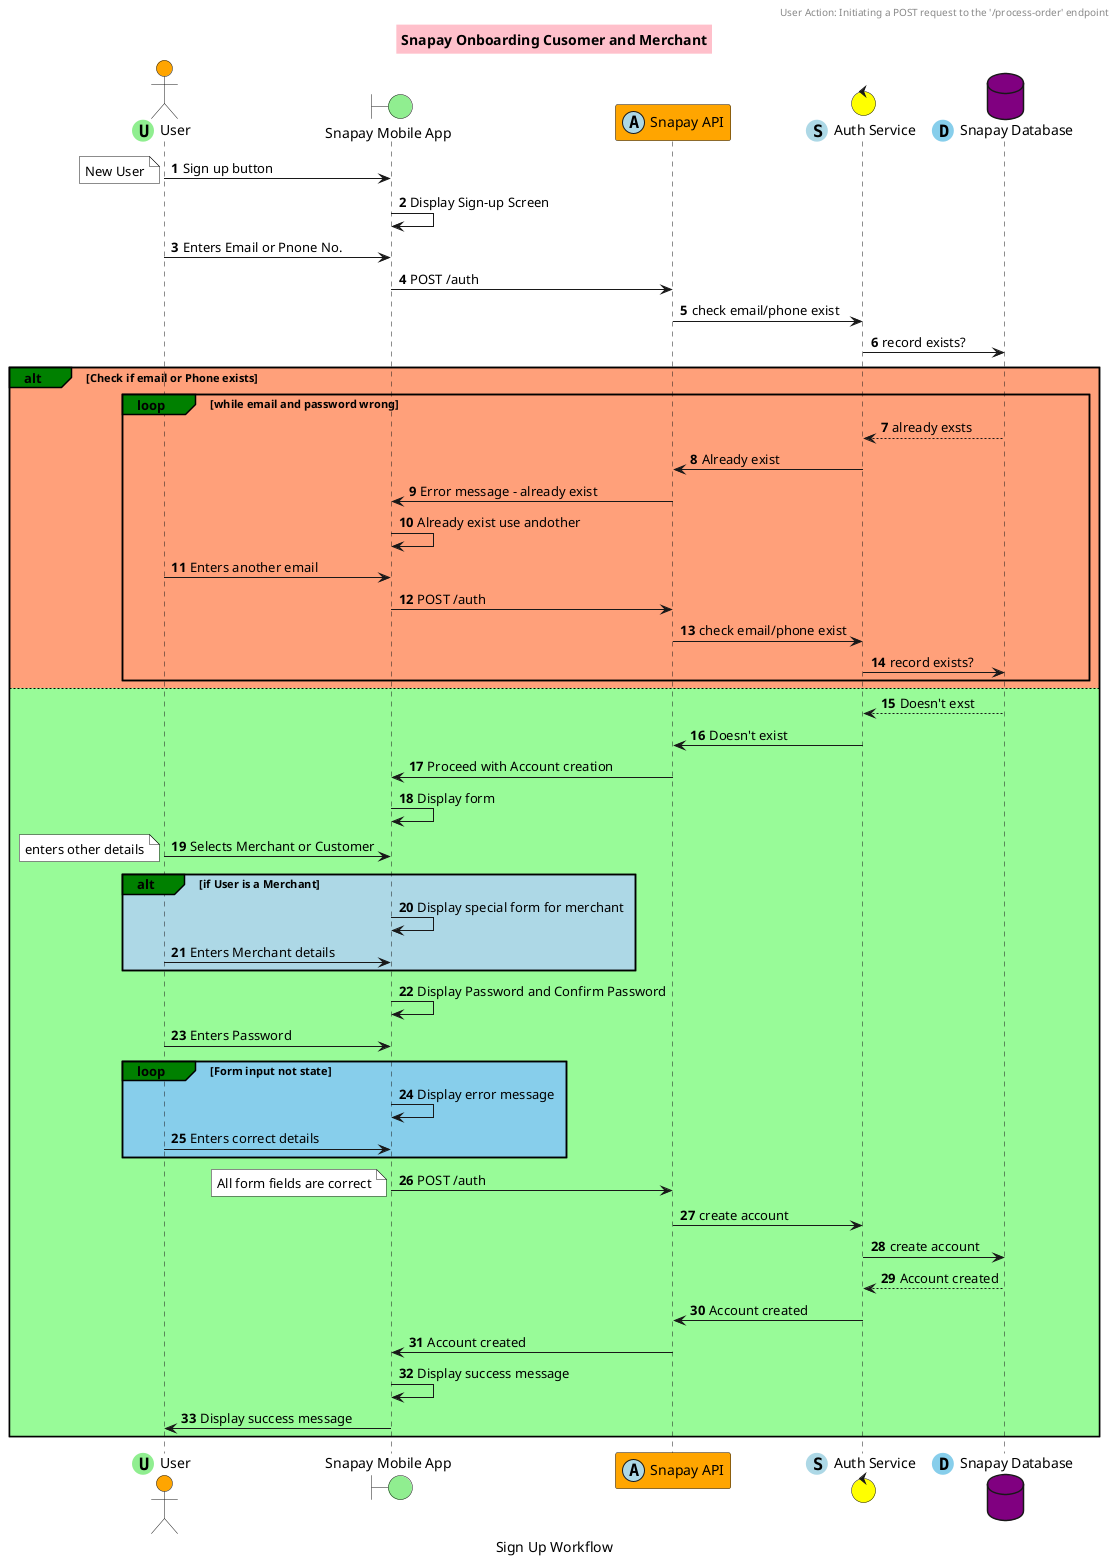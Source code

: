 @startuml

autonumber

title Snapay Onboarding Cusomer and Merchant

header
    User Action: Initiating a POST request to the '/process-order' endpoint
endheader

caption Sign Up Workflow


skinparam NoteBackgroundColor #White
skinparam TitleBackgroundColor #Pink
skinparam ParticipantBackgroundColor #Orange
skinparam ActorBackgroundColor #Orange
skinparam DatabaseBackgroundColor #Purple
skinparam BoundaryBackgroundColor #LightGreen
skinparam ControlBackgroundColor #Yellow

actor User <<(U, LightGreen)>>
boundary "Snapay Mobile App" as UI
participant "Snapay API" as API <<(A, LightBlue)>>
control "Auth Service" as AuthService <<(S, LightBlue)>>
database "Snapay Database" as Database <<(D, SkyBlue)>>

User -> UI : Sign up button
note left : New User
UI -> UI  : Display Sign-up Screen
User -> UI : Enters Email or Pnone No.
UI -> API : POST /auth
API -> AuthService: check email/phone exist
AuthService -> Database: record exists?
    alt#Green #LightSalmon Check if email or Phone exists
        loop#green  while email and password wrong
            Database --> AuthService: already exsts
            AuthService -> API : Already exist
            API -> UI : Error message - already exist
            UI ->  UI : Already exist use andother
            User -> UI : Enters another email
            UI -> API : POST /auth
            API -> AuthService: check email/phone exist
            AuthService -> Database: record exists?
        end
    else #PaleGreen
        Database --> AuthService: Doesn't exst
        AuthService -> API : Doesn't exist
        API -> UI : Proceed with Account creation
        UI ->  UI : Display form
        User -> UI : Selects Merchant or Customer
        note left : enters other details
        alt#Green #Lightblue if User is a Merchant
            UI -> UI : Display special form for merchant
            User -> UI : Enters Merchant details
        end
        UI -> UI : Display Password and Confirm Password
        User -> UI : Enters Password
        
        loop#green #SkyBlue Form input not state 
            UI -> UI : Display error message
            User -> UI : Enters correct details
        end
        UI -> API : POST /auth
        note left : All form fields are correct
        API -> AuthService: create account
        AuthService -> Database: create account
        Database --> AuthService: Account created
        AuthService -> API : Account created
        API -> UI : Account created
        UI -> UI : Display success message
        UI -> User : Display success message
    end

@enduml
